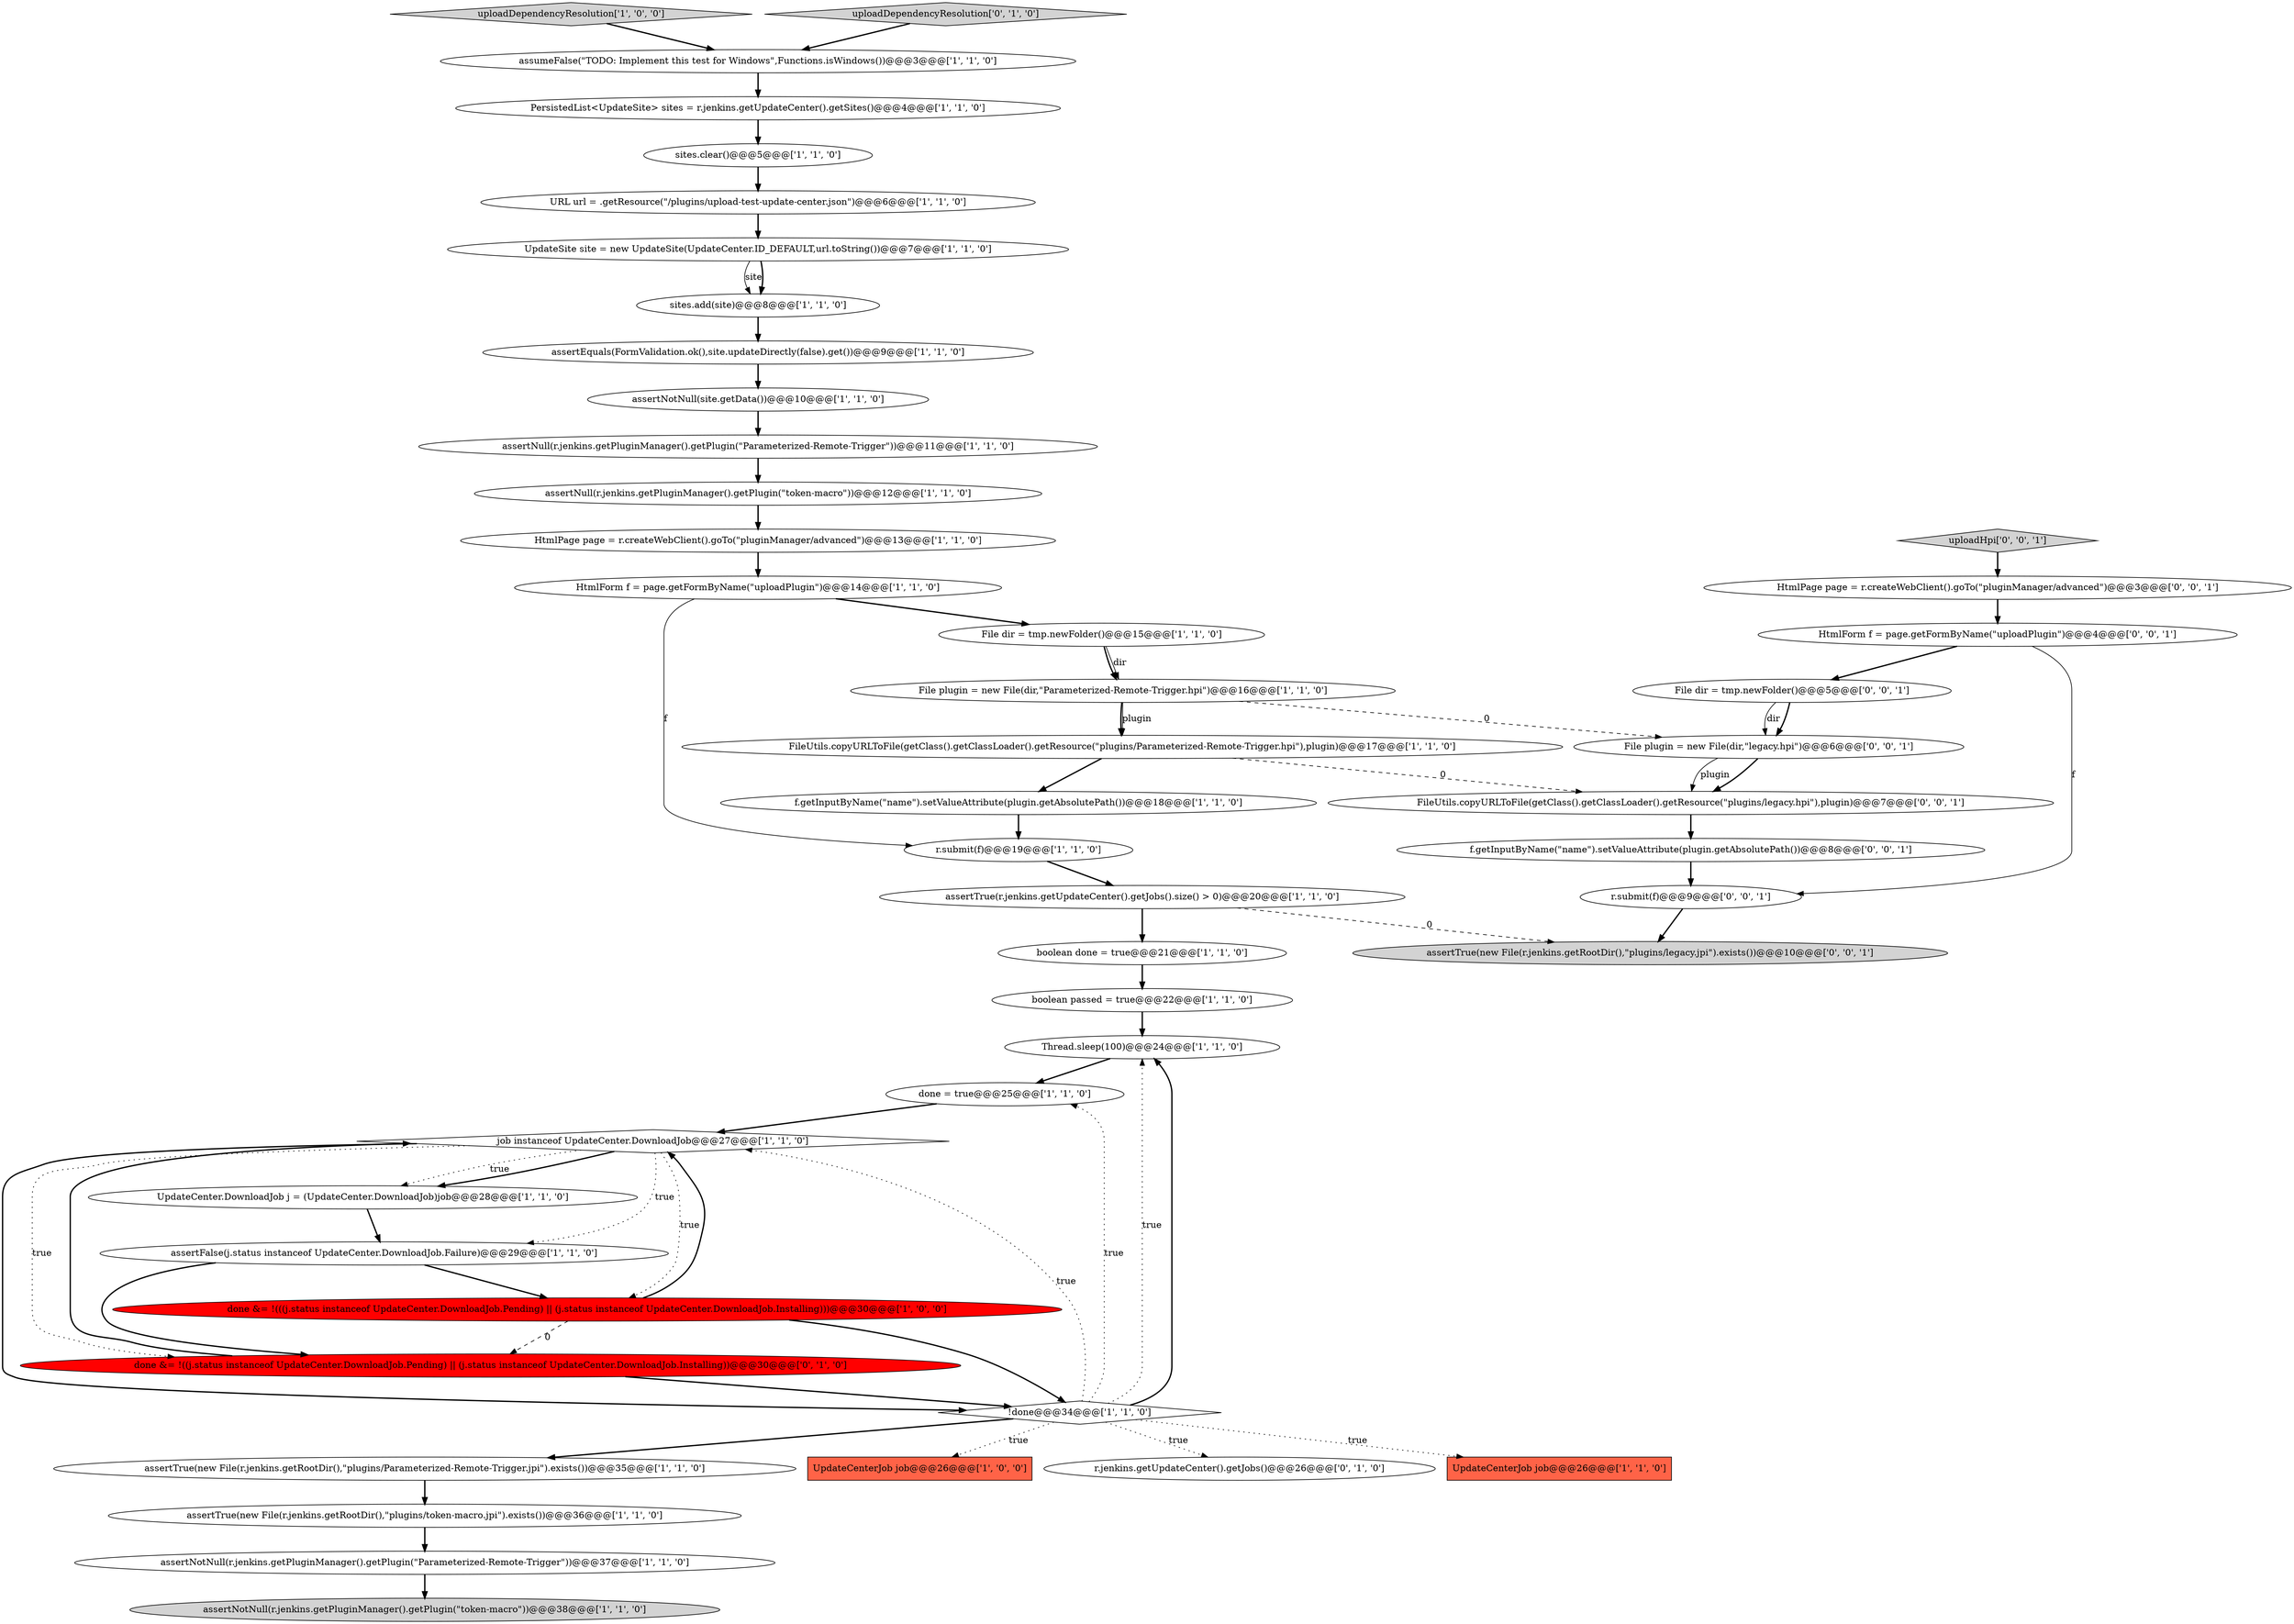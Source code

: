 digraph {
2 [style = filled, label = "uploadDependencyResolution['1', '0', '0']", fillcolor = lightgray, shape = diamond image = "AAA0AAABBB1BBB"];
36 [style = filled, label = "uploadDependencyResolution['0', '1', '0']", fillcolor = lightgray, shape = diamond image = "AAA0AAABBB2BBB"];
8 [style = filled, label = "UpdateSite site = new UpdateSite(UpdateCenter.ID_DEFAULT,url.toString())@@@7@@@['1', '1', '0']", fillcolor = white, shape = ellipse image = "AAA0AAABBB1BBB"];
5 [style = filled, label = "boolean done = true@@@21@@@['1', '1', '0']", fillcolor = white, shape = ellipse image = "AAA0AAABBB1BBB"];
38 [style = filled, label = "f.getInputByName(\"name\").setValueAttribute(plugin.getAbsolutePath())@@@8@@@['0', '0', '1']", fillcolor = white, shape = ellipse image = "AAA0AAABBB3BBB"];
42 [style = filled, label = "assertTrue(new File(r.jenkins.getRootDir(),\"plugins/legacy.jpi\").exists())@@@10@@@['0', '0', '1']", fillcolor = lightgray, shape = ellipse image = "AAA0AAABBB3BBB"];
28 [style = filled, label = "HtmlPage page = r.createWebClient().goTo(\"pluginManager/advanced\")@@@13@@@['1', '1', '0']", fillcolor = white, shape = ellipse image = "AAA0AAABBB1BBB"];
16 [style = filled, label = "assertTrue(new File(r.jenkins.getRootDir(),\"plugins/token-macro.jpi\").exists())@@@36@@@['1', '1', '0']", fillcolor = white, shape = ellipse image = "AAA0AAABBB1BBB"];
6 [style = filled, label = "assertNull(r.jenkins.getPluginManager().getPlugin(\"Parameterized-Remote-Trigger\"))@@@11@@@['1', '1', '0']", fillcolor = white, shape = ellipse image = "AAA0AAABBB1BBB"];
33 [style = filled, label = "assertTrue(new File(r.jenkins.getRootDir(),\"plugins/Parameterized-Remote-Trigger.jpi\").exists())@@@35@@@['1', '1', '0']", fillcolor = white, shape = ellipse image = "AAA0AAABBB1BBB"];
44 [style = filled, label = "File dir = tmp.newFolder()@@@5@@@['0', '0', '1']", fillcolor = white, shape = ellipse image = "AAA0AAABBB3BBB"];
24 [style = filled, label = "assertTrue(r.jenkins.getUpdateCenter().getJobs().size() > 0)@@@20@@@['1', '1', '0']", fillcolor = white, shape = ellipse image = "AAA0AAABBB1BBB"];
29 [style = filled, label = "URL url = .getResource(\"/plugins/upload-test-update-center.json\")@@@6@@@['1', '1', '0']", fillcolor = white, shape = ellipse image = "AAA0AAABBB1BBB"];
19 [style = filled, label = "done &= !(((j.status instanceof UpdateCenter.DownloadJob.Pending) || (j.status instanceof UpdateCenter.DownloadJob.Installing)))@@@30@@@['1', '0', '0']", fillcolor = red, shape = ellipse image = "AAA1AAABBB1BBB"];
41 [style = filled, label = "r.submit(f)@@@9@@@['0', '0', '1']", fillcolor = white, shape = ellipse image = "AAA0AAABBB3BBB"];
30 [style = filled, label = "UpdateCenterJob job@@@26@@@['1', '0', '0']", fillcolor = tomato, shape = box image = "AAA0AAABBB1BBB"];
32 [style = filled, label = "PersistedList<UpdateSite> sites = r.jenkins.getUpdateCenter().getSites()@@@4@@@['1', '1', '0']", fillcolor = white, shape = ellipse image = "AAA0AAABBB1BBB"];
40 [style = filled, label = "HtmlForm f = page.getFormByName(\"uploadPlugin\")@@@4@@@['0', '0', '1']", fillcolor = white, shape = ellipse image = "AAA0AAABBB3BBB"];
15 [style = filled, label = "job instanceof UpdateCenter.DownloadJob@@@27@@@['1', '1', '0']", fillcolor = white, shape = diamond image = "AAA0AAABBB1BBB"];
11 [style = filled, label = "HtmlForm f = page.getFormByName(\"uploadPlugin\")@@@14@@@['1', '1', '0']", fillcolor = white, shape = ellipse image = "AAA0AAABBB1BBB"];
1 [style = filled, label = "UpdateCenter.DownloadJob j = (UpdateCenter.DownloadJob)job@@@28@@@['1', '1', '0']", fillcolor = white, shape = ellipse image = "AAA0AAABBB1BBB"];
34 [style = filled, label = "r.jenkins.getUpdateCenter().getJobs()@@@26@@@['0', '1', '0']", fillcolor = white, shape = ellipse image = "AAA0AAABBB2BBB"];
25 [style = filled, label = "assertEquals(FormValidation.ok(),site.updateDirectly(false).get())@@@9@@@['1', '1', '0']", fillcolor = white, shape = ellipse image = "AAA0AAABBB1BBB"];
27 [style = filled, label = "assertNotNull(r.jenkins.getPluginManager().getPlugin(\"Parameterized-Remote-Trigger\"))@@@37@@@['1', '1', '0']", fillcolor = white, shape = ellipse image = "AAA0AAABBB1BBB"];
43 [style = filled, label = "HtmlPage page = r.createWebClient().goTo(\"pluginManager/advanced\")@@@3@@@['0', '0', '1']", fillcolor = white, shape = ellipse image = "AAA0AAABBB3BBB"];
14 [style = filled, label = "assumeFalse(\"TODO: Implement this test for Windows\",Functions.isWindows())@@@3@@@['1', '1', '0']", fillcolor = white, shape = ellipse image = "AAA0AAABBB1BBB"];
0 [style = filled, label = "File plugin = new File(dir,\"Parameterized-Remote-Trigger.hpi\")@@@16@@@['1', '1', '0']", fillcolor = white, shape = ellipse image = "AAA0AAABBB1BBB"];
13 [style = filled, label = "assertNull(r.jenkins.getPluginManager().getPlugin(\"token-macro\"))@@@12@@@['1', '1', '0']", fillcolor = white, shape = ellipse image = "AAA0AAABBB1BBB"];
18 [style = filled, label = "boolean passed = true@@@22@@@['1', '1', '0']", fillcolor = white, shape = ellipse image = "AAA0AAABBB1BBB"];
9 [style = filled, label = "assertNotNull(r.jenkins.getPluginManager().getPlugin(\"token-macro\"))@@@38@@@['1', '1', '0']", fillcolor = lightgray, shape = ellipse image = "AAA0AAABBB1BBB"];
31 [style = filled, label = "UpdateCenterJob job@@@26@@@['1', '1', '0']", fillcolor = tomato, shape = box image = "AAA0AAABBB1BBB"];
17 [style = filled, label = "sites.add(site)@@@8@@@['1', '1', '0']", fillcolor = white, shape = ellipse image = "AAA0AAABBB1BBB"];
3 [style = filled, label = "f.getInputByName(\"name\").setValueAttribute(plugin.getAbsolutePath())@@@18@@@['1', '1', '0']", fillcolor = white, shape = ellipse image = "AAA0AAABBB1BBB"];
21 [style = filled, label = "r.submit(f)@@@19@@@['1', '1', '0']", fillcolor = white, shape = ellipse image = "AAA0AAABBB1BBB"];
20 [style = filled, label = "sites.clear()@@@5@@@['1', '1', '0']", fillcolor = white, shape = ellipse image = "AAA0AAABBB1BBB"];
7 [style = filled, label = "done = true@@@25@@@['1', '1', '0']", fillcolor = white, shape = ellipse image = "AAA0AAABBB1BBB"];
22 [style = filled, label = "Thread.sleep(100)@@@24@@@['1', '1', '0']", fillcolor = white, shape = ellipse image = "AAA0AAABBB1BBB"];
45 [style = filled, label = "uploadHpi['0', '0', '1']", fillcolor = lightgray, shape = diamond image = "AAA0AAABBB3BBB"];
23 [style = filled, label = "assertFalse(j.status instanceof UpdateCenter.DownloadJob.Failure)@@@29@@@['1', '1', '0']", fillcolor = white, shape = ellipse image = "AAA0AAABBB1BBB"];
39 [style = filled, label = "File plugin = new File(dir,\"legacy.hpi\")@@@6@@@['0', '0', '1']", fillcolor = white, shape = ellipse image = "AAA0AAABBB3BBB"];
35 [style = filled, label = "done &= !((j.status instanceof UpdateCenter.DownloadJob.Pending) || (j.status instanceof UpdateCenter.DownloadJob.Installing))@@@30@@@['0', '1', '0']", fillcolor = red, shape = ellipse image = "AAA1AAABBB2BBB"];
4 [style = filled, label = "FileUtils.copyURLToFile(getClass().getClassLoader().getResource(\"plugins/Parameterized-Remote-Trigger.hpi\"),plugin)@@@17@@@['1', '1', '0']", fillcolor = white, shape = ellipse image = "AAA0AAABBB1BBB"];
26 [style = filled, label = "!done@@@34@@@['1', '1', '0']", fillcolor = white, shape = diamond image = "AAA0AAABBB1BBB"];
37 [style = filled, label = "FileUtils.copyURLToFile(getClass().getClassLoader().getResource(\"plugins/legacy.hpi\"),plugin)@@@7@@@['0', '0', '1']", fillcolor = white, shape = ellipse image = "AAA0AAABBB3BBB"];
10 [style = filled, label = "File dir = tmp.newFolder()@@@15@@@['1', '1', '0']", fillcolor = white, shape = ellipse image = "AAA0AAABBB1BBB"];
12 [style = filled, label = "assertNotNull(site.getData())@@@10@@@['1', '1', '0']", fillcolor = white, shape = ellipse image = "AAA0AAABBB1BBB"];
39->37 [style = bold, label=""];
17->25 [style = bold, label=""];
29->8 [style = bold, label=""];
4->3 [style = bold, label=""];
33->16 [style = bold, label=""];
16->27 [style = bold, label=""];
35->15 [style = bold, label=""];
20->29 [style = bold, label=""];
39->37 [style = solid, label="plugin"];
11->21 [style = solid, label="f"];
26->34 [style = dotted, label="true"];
28->11 [style = bold, label=""];
27->9 [style = bold, label=""];
21->24 [style = bold, label=""];
5->18 [style = bold, label=""];
38->41 [style = bold, label=""];
15->35 [style = dotted, label="true"];
8->17 [style = solid, label="site"];
26->22 [style = dotted, label="true"];
0->39 [style = dashed, label="0"];
44->39 [style = bold, label=""];
12->6 [style = bold, label=""];
36->14 [style = bold, label=""];
40->41 [style = solid, label="f"];
22->7 [style = bold, label=""];
1->23 [style = bold, label=""];
24->5 [style = bold, label=""];
26->22 [style = bold, label=""];
15->26 [style = bold, label=""];
24->42 [style = dashed, label="0"];
23->35 [style = bold, label=""];
8->17 [style = bold, label=""];
43->40 [style = bold, label=""];
26->31 [style = dotted, label="true"];
18->22 [style = bold, label=""];
0->4 [style = solid, label="plugin"];
10->0 [style = solid, label="dir"];
45->43 [style = bold, label=""];
26->30 [style = dotted, label="true"];
25->12 [style = bold, label=""];
0->4 [style = bold, label=""];
11->10 [style = bold, label=""];
15->19 [style = dotted, label="true"];
19->26 [style = bold, label=""];
37->38 [style = bold, label=""];
6->13 [style = bold, label=""];
23->19 [style = bold, label=""];
10->0 [style = bold, label=""];
2->14 [style = bold, label=""];
15->1 [style = dotted, label="true"];
26->15 [style = dotted, label="true"];
7->15 [style = bold, label=""];
3->21 [style = bold, label=""];
19->35 [style = dashed, label="0"];
15->23 [style = dotted, label="true"];
19->15 [style = bold, label=""];
4->37 [style = dashed, label="0"];
44->39 [style = solid, label="dir"];
14->32 [style = bold, label=""];
26->33 [style = bold, label=""];
32->20 [style = bold, label=""];
35->26 [style = bold, label=""];
41->42 [style = bold, label=""];
40->44 [style = bold, label=""];
13->28 [style = bold, label=""];
26->7 [style = dotted, label="true"];
15->1 [style = bold, label=""];
}
